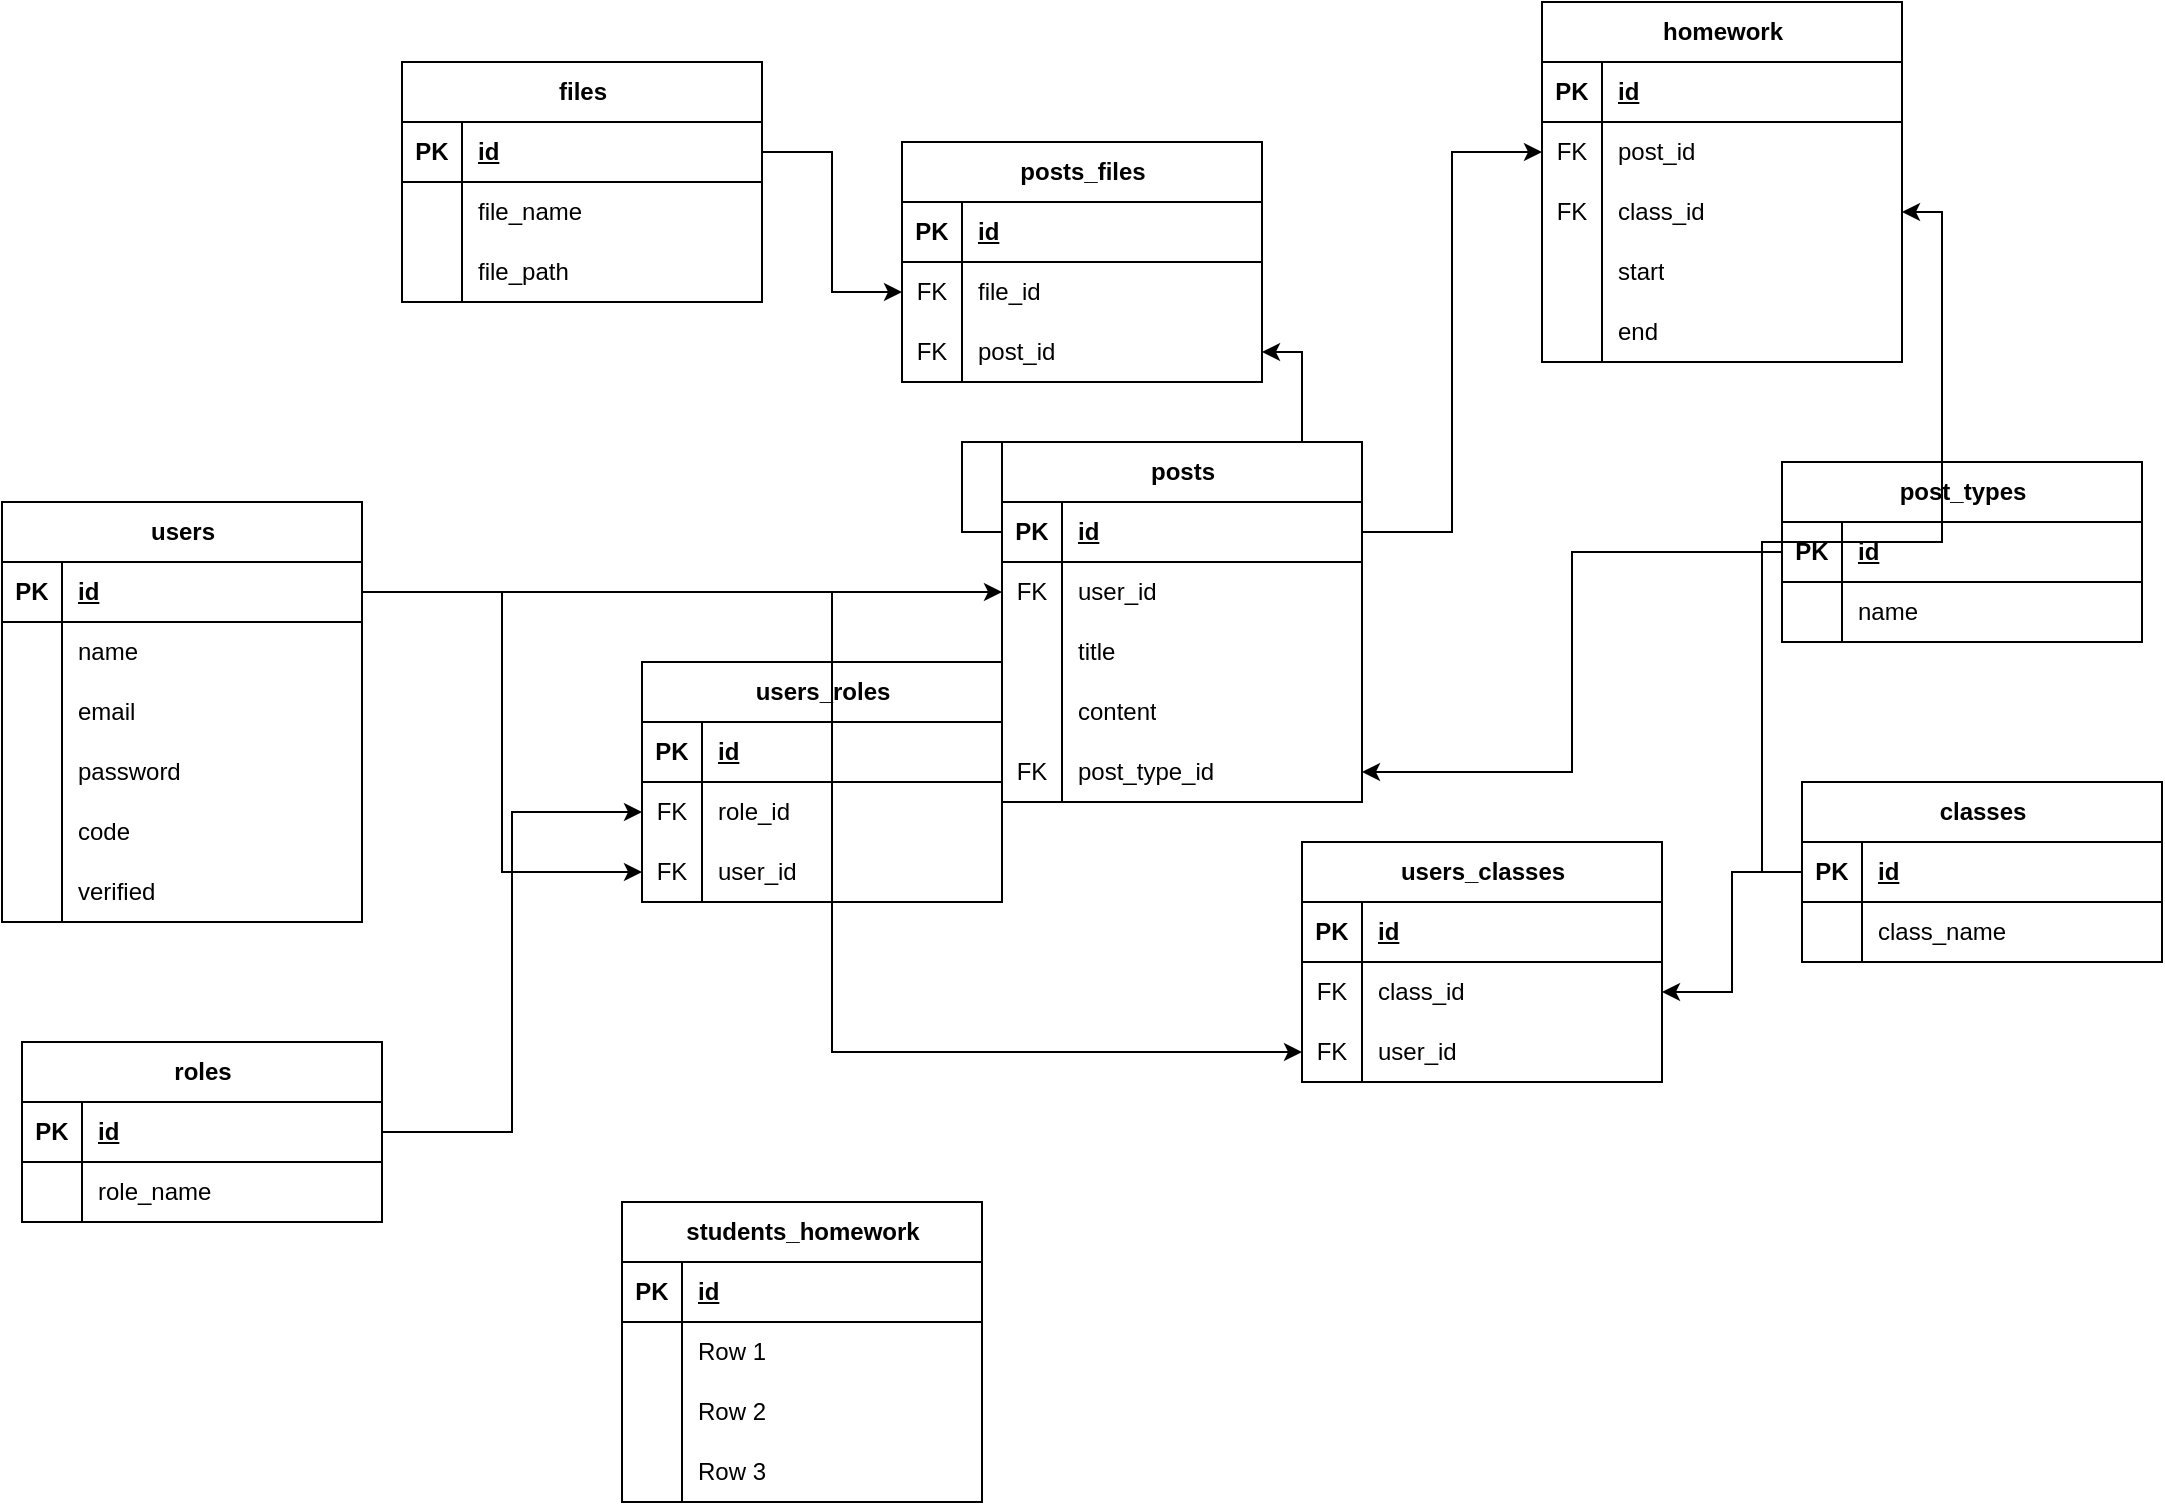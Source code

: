<mxfile version="24.7.8">
  <diagram name="Page-1" id="7wXRoAHIa0Lo-iU77qoq">
    <mxGraphModel dx="1687" dy="935" grid="1" gridSize="10" guides="1" tooltips="1" connect="1" arrows="1" fold="1" page="1" pageScale="1" pageWidth="850" pageHeight="1100" math="0" shadow="0">
      <root>
        <mxCell id="0" />
        <mxCell id="1" parent="0" />
        <mxCell id="QNA2KEX5g2v_mth4qM85-1" value="users" style="shape=table;startSize=30;container=1;collapsible=1;childLayout=tableLayout;fixedRows=1;rowLines=0;fontStyle=1;align=center;resizeLast=1;html=1;" vertex="1" parent="1">
          <mxGeometry x="60" y="390" width="180" height="210" as="geometry" />
        </mxCell>
        <mxCell id="QNA2KEX5g2v_mth4qM85-2" value="" style="shape=tableRow;horizontal=0;startSize=0;swimlaneHead=0;swimlaneBody=0;fillColor=none;collapsible=0;dropTarget=0;points=[[0,0.5],[1,0.5]];portConstraint=eastwest;top=0;left=0;right=0;bottom=1;" vertex="1" parent="QNA2KEX5g2v_mth4qM85-1">
          <mxGeometry y="30" width="180" height="30" as="geometry" />
        </mxCell>
        <mxCell id="QNA2KEX5g2v_mth4qM85-3" value="PK" style="shape=partialRectangle;connectable=0;fillColor=none;top=0;left=0;bottom=0;right=0;fontStyle=1;overflow=hidden;whiteSpace=wrap;html=1;" vertex="1" parent="QNA2KEX5g2v_mth4qM85-2">
          <mxGeometry width="30" height="30" as="geometry">
            <mxRectangle width="30" height="30" as="alternateBounds" />
          </mxGeometry>
        </mxCell>
        <mxCell id="QNA2KEX5g2v_mth4qM85-4" value="id" style="shape=partialRectangle;connectable=0;fillColor=none;top=0;left=0;bottom=0;right=0;align=left;spacingLeft=6;fontStyle=5;overflow=hidden;whiteSpace=wrap;html=1;" vertex="1" parent="QNA2KEX5g2v_mth4qM85-2">
          <mxGeometry x="30" width="150" height="30" as="geometry">
            <mxRectangle width="150" height="30" as="alternateBounds" />
          </mxGeometry>
        </mxCell>
        <mxCell id="QNA2KEX5g2v_mth4qM85-5" value="" style="shape=tableRow;horizontal=0;startSize=0;swimlaneHead=0;swimlaneBody=0;fillColor=none;collapsible=0;dropTarget=0;points=[[0,0.5],[1,0.5]];portConstraint=eastwest;top=0;left=0;right=0;bottom=0;" vertex="1" parent="QNA2KEX5g2v_mth4qM85-1">
          <mxGeometry y="60" width="180" height="30" as="geometry" />
        </mxCell>
        <mxCell id="QNA2KEX5g2v_mth4qM85-6" value="" style="shape=partialRectangle;connectable=0;fillColor=none;top=0;left=0;bottom=0;right=0;editable=1;overflow=hidden;whiteSpace=wrap;html=1;" vertex="1" parent="QNA2KEX5g2v_mth4qM85-5">
          <mxGeometry width="30" height="30" as="geometry">
            <mxRectangle width="30" height="30" as="alternateBounds" />
          </mxGeometry>
        </mxCell>
        <mxCell id="QNA2KEX5g2v_mth4qM85-7" value="name" style="shape=partialRectangle;connectable=0;fillColor=none;top=0;left=0;bottom=0;right=0;align=left;spacingLeft=6;overflow=hidden;whiteSpace=wrap;html=1;" vertex="1" parent="QNA2KEX5g2v_mth4qM85-5">
          <mxGeometry x="30" width="150" height="30" as="geometry">
            <mxRectangle width="150" height="30" as="alternateBounds" />
          </mxGeometry>
        </mxCell>
        <mxCell id="QNA2KEX5g2v_mth4qM85-8" value="" style="shape=tableRow;horizontal=0;startSize=0;swimlaneHead=0;swimlaneBody=0;fillColor=none;collapsible=0;dropTarget=0;points=[[0,0.5],[1,0.5]];portConstraint=eastwest;top=0;left=0;right=0;bottom=0;" vertex="1" parent="QNA2KEX5g2v_mth4qM85-1">
          <mxGeometry y="90" width="180" height="30" as="geometry" />
        </mxCell>
        <mxCell id="QNA2KEX5g2v_mth4qM85-9" value="" style="shape=partialRectangle;connectable=0;fillColor=none;top=0;left=0;bottom=0;right=0;editable=1;overflow=hidden;whiteSpace=wrap;html=1;" vertex="1" parent="QNA2KEX5g2v_mth4qM85-8">
          <mxGeometry width="30" height="30" as="geometry">
            <mxRectangle width="30" height="30" as="alternateBounds" />
          </mxGeometry>
        </mxCell>
        <mxCell id="QNA2KEX5g2v_mth4qM85-10" value="email" style="shape=partialRectangle;connectable=0;fillColor=none;top=0;left=0;bottom=0;right=0;align=left;spacingLeft=6;overflow=hidden;whiteSpace=wrap;html=1;" vertex="1" parent="QNA2KEX5g2v_mth4qM85-8">
          <mxGeometry x="30" width="150" height="30" as="geometry">
            <mxRectangle width="150" height="30" as="alternateBounds" />
          </mxGeometry>
        </mxCell>
        <mxCell id="QNA2KEX5g2v_mth4qM85-11" value="" style="shape=tableRow;horizontal=0;startSize=0;swimlaneHead=0;swimlaneBody=0;fillColor=none;collapsible=0;dropTarget=0;points=[[0,0.5],[1,0.5]];portConstraint=eastwest;top=0;left=0;right=0;bottom=0;" vertex="1" parent="QNA2KEX5g2v_mth4qM85-1">
          <mxGeometry y="120" width="180" height="30" as="geometry" />
        </mxCell>
        <mxCell id="QNA2KEX5g2v_mth4qM85-12" value="" style="shape=partialRectangle;connectable=0;fillColor=none;top=0;left=0;bottom=0;right=0;editable=1;overflow=hidden;whiteSpace=wrap;html=1;" vertex="1" parent="QNA2KEX5g2v_mth4qM85-11">
          <mxGeometry width="30" height="30" as="geometry">
            <mxRectangle width="30" height="30" as="alternateBounds" />
          </mxGeometry>
        </mxCell>
        <mxCell id="QNA2KEX5g2v_mth4qM85-13" value="password" style="shape=partialRectangle;connectable=0;fillColor=none;top=0;left=0;bottom=0;right=0;align=left;spacingLeft=6;overflow=hidden;whiteSpace=wrap;html=1;" vertex="1" parent="QNA2KEX5g2v_mth4qM85-11">
          <mxGeometry x="30" width="150" height="30" as="geometry">
            <mxRectangle width="150" height="30" as="alternateBounds" />
          </mxGeometry>
        </mxCell>
        <mxCell id="QNA2KEX5g2v_mth4qM85-14" style="shape=tableRow;horizontal=0;startSize=0;swimlaneHead=0;swimlaneBody=0;fillColor=none;collapsible=0;dropTarget=0;points=[[0,0.5],[1,0.5]];portConstraint=eastwest;top=0;left=0;right=0;bottom=0;" vertex="1" parent="QNA2KEX5g2v_mth4qM85-1">
          <mxGeometry y="150" width="180" height="30" as="geometry" />
        </mxCell>
        <mxCell id="QNA2KEX5g2v_mth4qM85-15" style="shape=partialRectangle;connectable=0;fillColor=none;top=0;left=0;bottom=0;right=0;editable=1;overflow=hidden;whiteSpace=wrap;html=1;" vertex="1" parent="QNA2KEX5g2v_mth4qM85-14">
          <mxGeometry width="30" height="30" as="geometry">
            <mxRectangle width="30" height="30" as="alternateBounds" />
          </mxGeometry>
        </mxCell>
        <mxCell id="QNA2KEX5g2v_mth4qM85-16" value="code" style="shape=partialRectangle;connectable=0;fillColor=none;top=0;left=0;bottom=0;right=0;align=left;spacingLeft=6;overflow=hidden;whiteSpace=wrap;html=1;" vertex="1" parent="QNA2KEX5g2v_mth4qM85-14">
          <mxGeometry x="30" width="150" height="30" as="geometry">
            <mxRectangle width="150" height="30" as="alternateBounds" />
          </mxGeometry>
        </mxCell>
        <mxCell id="QNA2KEX5g2v_mth4qM85-17" style="shape=tableRow;horizontal=0;startSize=0;swimlaneHead=0;swimlaneBody=0;fillColor=none;collapsible=0;dropTarget=0;points=[[0,0.5],[1,0.5]];portConstraint=eastwest;top=0;left=0;right=0;bottom=0;" vertex="1" parent="QNA2KEX5g2v_mth4qM85-1">
          <mxGeometry y="180" width="180" height="30" as="geometry" />
        </mxCell>
        <mxCell id="QNA2KEX5g2v_mth4qM85-18" style="shape=partialRectangle;connectable=0;fillColor=none;top=0;left=0;bottom=0;right=0;editable=1;overflow=hidden;whiteSpace=wrap;html=1;" vertex="1" parent="QNA2KEX5g2v_mth4qM85-17">
          <mxGeometry width="30" height="30" as="geometry">
            <mxRectangle width="30" height="30" as="alternateBounds" />
          </mxGeometry>
        </mxCell>
        <mxCell id="QNA2KEX5g2v_mth4qM85-19" value="verified" style="shape=partialRectangle;connectable=0;fillColor=none;top=0;left=0;bottom=0;right=0;align=left;spacingLeft=6;overflow=hidden;whiteSpace=wrap;html=1;" vertex="1" parent="QNA2KEX5g2v_mth4qM85-17">
          <mxGeometry x="30" width="150" height="30" as="geometry">
            <mxRectangle width="150" height="30" as="alternateBounds" />
          </mxGeometry>
        </mxCell>
        <mxCell id="QNA2KEX5g2v_mth4qM85-20" value="roles" style="shape=table;startSize=30;container=1;collapsible=1;childLayout=tableLayout;fixedRows=1;rowLines=0;fontStyle=1;align=center;resizeLast=1;html=1;" vertex="1" parent="1">
          <mxGeometry x="70" y="660" width="180" height="90" as="geometry" />
        </mxCell>
        <mxCell id="QNA2KEX5g2v_mth4qM85-21" value="" style="shape=tableRow;horizontal=0;startSize=0;swimlaneHead=0;swimlaneBody=0;fillColor=none;collapsible=0;dropTarget=0;points=[[0,0.5],[1,0.5]];portConstraint=eastwest;top=0;left=0;right=0;bottom=1;" vertex="1" parent="QNA2KEX5g2v_mth4qM85-20">
          <mxGeometry y="30" width="180" height="30" as="geometry" />
        </mxCell>
        <mxCell id="QNA2KEX5g2v_mth4qM85-22" value="PK" style="shape=partialRectangle;connectable=0;fillColor=none;top=0;left=0;bottom=0;right=0;fontStyle=1;overflow=hidden;whiteSpace=wrap;html=1;" vertex="1" parent="QNA2KEX5g2v_mth4qM85-21">
          <mxGeometry width="30" height="30" as="geometry">
            <mxRectangle width="30" height="30" as="alternateBounds" />
          </mxGeometry>
        </mxCell>
        <mxCell id="QNA2KEX5g2v_mth4qM85-23" value="id" style="shape=partialRectangle;connectable=0;fillColor=none;top=0;left=0;bottom=0;right=0;align=left;spacingLeft=6;fontStyle=5;overflow=hidden;whiteSpace=wrap;html=1;" vertex="1" parent="QNA2KEX5g2v_mth4qM85-21">
          <mxGeometry x="30" width="150" height="30" as="geometry">
            <mxRectangle width="150" height="30" as="alternateBounds" />
          </mxGeometry>
        </mxCell>
        <mxCell id="QNA2KEX5g2v_mth4qM85-24" value="" style="shape=tableRow;horizontal=0;startSize=0;swimlaneHead=0;swimlaneBody=0;fillColor=none;collapsible=0;dropTarget=0;points=[[0,0.5],[1,0.5]];portConstraint=eastwest;top=0;left=0;right=0;bottom=0;" vertex="1" parent="QNA2KEX5g2v_mth4qM85-20">
          <mxGeometry y="60" width="180" height="30" as="geometry" />
        </mxCell>
        <mxCell id="QNA2KEX5g2v_mth4qM85-25" value="" style="shape=partialRectangle;connectable=0;fillColor=none;top=0;left=0;bottom=0;right=0;editable=1;overflow=hidden;whiteSpace=wrap;html=1;" vertex="1" parent="QNA2KEX5g2v_mth4qM85-24">
          <mxGeometry width="30" height="30" as="geometry">
            <mxRectangle width="30" height="30" as="alternateBounds" />
          </mxGeometry>
        </mxCell>
        <mxCell id="QNA2KEX5g2v_mth4qM85-26" value="role_name" style="shape=partialRectangle;connectable=0;fillColor=none;top=0;left=0;bottom=0;right=0;align=left;spacingLeft=6;overflow=hidden;whiteSpace=wrap;html=1;" vertex="1" parent="QNA2KEX5g2v_mth4qM85-24">
          <mxGeometry x="30" width="150" height="30" as="geometry">
            <mxRectangle width="150" height="30" as="alternateBounds" />
          </mxGeometry>
        </mxCell>
        <mxCell id="QNA2KEX5g2v_mth4qM85-33" value="users_roles" style="shape=table;startSize=30;container=1;collapsible=1;childLayout=tableLayout;fixedRows=1;rowLines=0;fontStyle=1;align=center;resizeLast=1;html=1;" vertex="1" parent="1">
          <mxGeometry x="380" y="470" width="180" height="120" as="geometry" />
        </mxCell>
        <mxCell id="QNA2KEX5g2v_mth4qM85-34" value="" style="shape=tableRow;horizontal=0;startSize=0;swimlaneHead=0;swimlaneBody=0;fillColor=none;collapsible=0;dropTarget=0;points=[[0,0.5],[1,0.5]];portConstraint=eastwest;top=0;left=0;right=0;bottom=1;" vertex="1" parent="QNA2KEX5g2v_mth4qM85-33">
          <mxGeometry y="30" width="180" height="30" as="geometry" />
        </mxCell>
        <mxCell id="QNA2KEX5g2v_mth4qM85-35" value="PK" style="shape=partialRectangle;connectable=0;fillColor=none;top=0;left=0;bottom=0;right=0;fontStyle=1;overflow=hidden;whiteSpace=wrap;html=1;" vertex="1" parent="QNA2KEX5g2v_mth4qM85-34">
          <mxGeometry width="30" height="30" as="geometry">
            <mxRectangle width="30" height="30" as="alternateBounds" />
          </mxGeometry>
        </mxCell>
        <mxCell id="QNA2KEX5g2v_mth4qM85-36" value="id" style="shape=partialRectangle;connectable=0;fillColor=none;top=0;left=0;bottom=0;right=0;align=left;spacingLeft=6;fontStyle=5;overflow=hidden;whiteSpace=wrap;html=1;" vertex="1" parent="QNA2KEX5g2v_mth4qM85-34">
          <mxGeometry x="30" width="150" height="30" as="geometry">
            <mxRectangle width="150" height="30" as="alternateBounds" />
          </mxGeometry>
        </mxCell>
        <mxCell id="QNA2KEX5g2v_mth4qM85-37" value="" style="shape=tableRow;horizontal=0;startSize=0;swimlaneHead=0;swimlaneBody=0;fillColor=none;collapsible=0;dropTarget=0;points=[[0,0.5],[1,0.5]];portConstraint=eastwest;top=0;left=0;right=0;bottom=0;" vertex="1" parent="QNA2KEX5g2v_mth4qM85-33">
          <mxGeometry y="60" width="180" height="30" as="geometry" />
        </mxCell>
        <mxCell id="QNA2KEX5g2v_mth4qM85-38" value="FK" style="shape=partialRectangle;connectable=0;fillColor=none;top=0;left=0;bottom=0;right=0;editable=1;overflow=hidden;whiteSpace=wrap;html=1;" vertex="1" parent="QNA2KEX5g2v_mth4qM85-37">
          <mxGeometry width="30" height="30" as="geometry">
            <mxRectangle width="30" height="30" as="alternateBounds" />
          </mxGeometry>
        </mxCell>
        <mxCell id="QNA2KEX5g2v_mth4qM85-39" value="role_id" style="shape=partialRectangle;connectable=0;fillColor=none;top=0;left=0;bottom=0;right=0;align=left;spacingLeft=6;overflow=hidden;whiteSpace=wrap;html=1;" vertex="1" parent="QNA2KEX5g2v_mth4qM85-37">
          <mxGeometry x="30" width="150" height="30" as="geometry">
            <mxRectangle width="150" height="30" as="alternateBounds" />
          </mxGeometry>
        </mxCell>
        <mxCell id="QNA2KEX5g2v_mth4qM85-40" value="" style="shape=tableRow;horizontal=0;startSize=0;swimlaneHead=0;swimlaneBody=0;fillColor=none;collapsible=0;dropTarget=0;points=[[0,0.5],[1,0.5]];portConstraint=eastwest;top=0;left=0;right=0;bottom=0;" vertex="1" parent="QNA2KEX5g2v_mth4qM85-33">
          <mxGeometry y="90" width="180" height="30" as="geometry" />
        </mxCell>
        <mxCell id="QNA2KEX5g2v_mth4qM85-41" value="FK" style="shape=partialRectangle;connectable=0;fillColor=none;top=0;left=0;bottom=0;right=0;editable=1;overflow=hidden;whiteSpace=wrap;html=1;" vertex="1" parent="QNA2KEX5g2v_mth4qM85-40">
          <mxGeometry width="30" height="30" as="geometry">
            <mxRectangle width="30" height="30" as="alternateBounds" />
          </mxGeometry>
        </mxCell>
        <mxCell id="QNA2KEX5g2v_mth4qM85-42" value="user_id" style="shape=partialRectangle;connectable=0;fillColor=none;top=0;left=0;bottom=0;right=0;align=left;spacingLeft=6;overflow=hidden;whiteSpace=wrap;html=1;" vertex="1" parent="QNA2KEX5g2v_mth4qM85-40">
          <mxGeometry x="30" width="150" height="30" as="geometry">
            <mxRectangle width="150" height="30" as="alternateBounds" />
          </mxGeometry>
        </mxCell>
        <mxCell id="QNA2KEX5g2v_mth4qM85-50" style="edgeStyle=orthogonalEdgeStyle;rounded=0;orthogonalLoop=1;jettySize=auto;html=1;" edge="1" parent="1" source="QNA2KEX5g2v_mth4qM85-2" target="QNA2KEX5g2v_mth4qM85-40">
          <mxGeometry relative="1" as="geometry" />
        </mxCell>
        <mxCell id="QNA2KEX5g2v_mth4qM85-51" style="edgeStyle=orthogonalEdgeStyle;rounded=0;orthogonalLoop=1;jettySize=auto;html=1;entryX=0;entryY=0.5;entryDx=0;entryDy=0;" edge="1" parent="1" source="QNA2KEX5g2v_mth4qM85-21" target="QNA2KEX5g2v_mth4qM85-37">
          <mxGeometry relative="1" as="geometry" />
        </mxCell>
        <mxCell id="QNA2KEX5g2v_mth4qM85-52" value="classes" style="shape=table;startSize=30;container=1;collapsible=1;childLayout=tableLayout;fixedRows=1;rowLines=0;fontStyle=1;align=center;resizeLast=1;html=1;" vertex="1" parent="1">
          <mxGeometry x="960" y="530" width="180" height="90" as="geometry" />
        </mxCell>
        <mxCell id="QNA2KEX5g2v_mth4qM85-53" value="" style="shape=tableRow;horizontal=0;startSize=0;swimlaneHead=0;swimlaneBody=0;fillColor=none;collapsible=0;dropTarget=0;points=[[0,0.5],[1,0.5]];portConstraint=eastwest;top=0;left=0;right=0;bottom=1;" vertex="1" parent="QNA2KEX5g2v_mth4qM85-52">
          <mxGeometry y="30" width="180" height="30" as="geometry" />
        </mxCell>
        <mxCell id="QNA2KEX5g2v_mth4qM85-54" value="PK" style="shape=partialRectangle;connectable=0;fillColor=none;top=0;left=0;bottom=0;right=0;fontStyle=1;overflow=hidden;whiteSpace=wrap;html=1;" vertex="1" parent="QNA2KEX5g2v_mth4qM85-53">
          <mxGeometry width="30" height="30" as="geometry">
            <mxRectangle width="30" height="30" as="alternateBounds" />
          </mxGeometry>
        </mxCell>
        <mxCell id="QNA2KEX5g2v_mth4qM85-55" value="id" style="shape=partialRectangle;connectable=0;fillColor=none;top=0;left=0;bottom=0;right=0;align=left;spacingLeft=6;fontStyle=5;overflow=hidden;whiteSpace=wrap;html=1;" vertex="1" parent="QNA2KEX5g2v_mth4qM85-53">
          <mxGeometry x="30" width="150" height="30" as="geometry">
            <mxRectangle width="150" height="30" as="alternateBounds" />
          </mxGeometry>
        </mxCell>
        <mxCell id="QNA2KEX5g2v_mth4qM85-56" value="" style="shape=tableRow;horizontal=0;startSize=0;swimlaneHead=0;swimlaneBody=0;fillColor=none;collapsible=0;dropTarget=0;points=[[0,0.5],[1,0.5]];portConstraint=eastwest;top=0;left=0;right=0;bottom=0;" vertex="1" parent="QNA2KEX5g2v_mth4qM85-52">
          <mxGeometry y="60" width="180" height="30" as="geometry" />
        </mxCell>
        <mxCell id="QNA2KEX5g2v_mth4qM85-57" value="" style="shape=partialRectangle;connectable=0;fillColor=none;top=0;left=0;bottom=0;right=0;editable=1;overflow=hidden;whiteSpace=wrap;html=1;" vertex="1" parent="QNA2KEX5g2v_mth4qM85-56">
          <mxGeometry width="30" height="30" as="geometry">
            <mxRectangle width="30" height="30" as="alternateBounds" />
          </mxGeometry>
        </mxCell>
        <mxCell id="QNA2KEX5g2v_mth4qM85-58" value="class_name" style="shape=partialRectangle;connectable=0;fillColor=none;top=0;left=0;bottom=0;right=0;align=left;spacingLeft=6;overflow=hidden;whiteSpace=wrap;html=1;" vertex="1" parent="QNA2KEX5g2v_mth4qM85-56">
          <mxGeometry x="30" width="150" height="30" as="geometry">
            <mxRectangle width="150" height="30" as="alternateBounds" />
          </mxGeometry>
        </mxCell>
        <mxCell id="QNA2KEX5g2v_mth4qM85-65" value="users_classes" style="shape=table;startSize=30;container=1;collapsible=1;childLayout=tableLayout;fixedRows=1;rowLines=0;fontStyle=1;align=center;resizeLast=1;html=1;" vertex="1" parent="1">
          <mxGeometry x="710" y="560" width="180" height="120" as="geometry" />
        </mxCell>
        <mxCell id="QNA2KEX5g2v_mth4qM85-66" value="" style="shape=tableRow;horizontal=0;startSize=0;swimlaneHead=0;swimlaneBody=0;fillColor=none;collapsible=0;dropTarget=0;points=[[0,0.5],[1,0.5]];portConstraint=eastwest;top=0;left=0;right=0;bottom=1;" vertex="1" parent="QNA2KEX5g2v_mth4qM85-65">
          <mxGeometry y="30" width="180" height="30" as="geometry" />
        </mxCell>
        <mxCell id="QNA2KEX5g2v_mth4qM85-67" value="PK" style="shape=partialRectangle;connectable=0;fillColor=none;top=0;left=0;bottom=0;right=0;fontStyle=1;overflow=hidden;whiteSpace=wrap;html=1;" vertex="1" parent="QNA2KEX5g2v_mth4qM85-66">
          <mxGeometry width="30" height="30" as="geometry">
            <mxRectangle width="30" height="30" as="alternateBounds" />
          </mxGeometry>
        </mxCell>
        <mxCell id="QNA2KEX5g2v_mth4qM85-68" value="id" style="shape=partialRectangle;connectable=0;fillColor=none;top=0;left=0;bottom=0;right=0;align=left;spacingLeft=6;fontStyle=5;overflow=hidden;whiteSpace=wrap;html=1;" vertex="1" parent="QNA2KEX5g2v_mth4qM85-66">
          <mxGeometry x="30" width="150" height="30" as="geometry">
            <mxRectangle width="150" height="30" as="alternateBounds" />
          </mxGeometry>
        </mxCell>
        <mxCell id="QNA2KEX5g2v_mth4qM85-69" value="" style="shape=tableRow;horizontal=0;startSize=0;swimlaneHead=0;swimlaneBody=0;fillColor=none;collapsible=0;dropTarget=0;points=[[0,0.5],[1,0.5]];portConstraint=eastwest;top=0;left=0;right=0;bottom=0;" vertex="1" parent="QNA2KEX5g2v_mth4qM85-65">
          <mxGeometry y="60" width="180" height="30" as="geometry" />
        </mxCell>
        <mxCell id="QNA2KEX5g2v_mth4qM85-70" value="FK" style="shape=partialRectangle;connectable=0;fillColor=none;top=0;left=0;bottom=0;right=0;editable=1;overflow=hidden;whiteSpace=wrap;html=1;" vertex="1" parent="QNA2KEX5g2v_mth4qM85-69">
          <mxGeometry width="30" height="30" as="geometry">
            <mxRectangle width="30" height="30" as="alternateBounds" />
          </mxGeometry>
        </mxCell>
        <mxCell id="QNA2KEX5g2v_mth4qM85-71" value="class_id" style="shape=partialRectangle;connectable=0;fillColor=none;top=0;left=0;bottom=0;right=0;align=left;spacingLeft=6;overflow=hidden;whiteSpace=wrap;html=1;" vertex="1" parent="QNA2KEX5g2v_mth4qM85-69">
          <mxGeometry x="30" width="150" height="30" as="geometry">
            <mxRectangle width="150" height="30" as="alternateBounds" />
          </mxGeometry>
        </mxCell>
        <mxCell id="QNA2KEX5g2v_mth4qM85-72" value="" style="shape=tableRow;horizontal=0;startSize=0;swimlaneHead=0;swimlaneBody=0;fillColor=none;collapsible=0;dropTarget=0;points=[[0,0.5],[1,0.5]];portConstraint=eastwest;top=0;left=0;right=0;bottom=0;" vertex="1" parent="QNA2KEX5g2v_mth4qM85-65">
          <mxGeometry y="90" width="180" height="30" as="geometry" />
        </mxCell>
        <mxCell id="QNA2KEX5g2v_mth4qM85-73" value="FK" style="shape=partialRectangle;connectable=0;fillColor=none;top=0;left=0;bottom=0;right=0;editable=1;overflow=hidden;whiteSpace=wrap;html=1;" vertex="1" parent="QNA2KEX5g2v_mth4qM85-72">
          <mxGeometry width="30" height="30" as="geometry">
            <mxRectangle width="30" height="30" as="alternateBounds" />
          </mxGeometry>
        </mxCell>
        <mxCell id="QNA2KEX5g2v_mth4qM85-74" value="user_id" style="shape=partialRectangle;connectable=0;fillColor=none;top=0;left=0;bottom=0;right=0;align=left;spacingLeft=6;overflow=hidden;whiteSpace=wrap;html=1;" vertex="1" parent="QNA2KEX5g2v_mth4qM85-72">
          <mxGeometry x="30" width="150" height="30" as="geometry">
            <mxRectangle width="150" height="30" as="alternateBounds" />
          </mxGeometry>
        </mxCell>
        <mxCell id="QNA2KEX5g2v_mth4qM85-78" style="edgeStyle=orthogonalEdgeStyle;rounded=0;orthogonalLoop=1;jettySize=auto;html=1;" edge="1" parent="1" source="QNA2KEX5g2v_mth4qM85-2" target="QNA2KEX5g2v_mth4qM85-72">
          <mxGeometry relative="1" as="geometry" />
        </mxCell>
        <mxCell id="QNA2KEX5g2v_mth4qM85-79" style="edgeStyle=orthogonalEdgeStyle;rounded=0;orthogonalLoop=1;jettySize=auto;html=1;" edge="1" parent="1" source="QNA2KEX5g2v_mth4qM85-53" target="QNA2KEX5g2v_mth4qM85-69">
          <mxGeometry relative="1" as="geometry" />
        </mxCell>
        <mxCell id="QNA2KEX5g2v_mth4qM85-80" value="posts" style="shape=table;startSize=30;container=1;collapsible=1;childLayout=tableLayout;fixedRows=1;rowLines=0;fontStyle=1;align=center;resizeLast=1;html=1;" vertex="1" parent="1">
          <mxGeometry x="560" y="360" width="180" height="180" as="geometry" />
        </mxCell>
        <mxCell id="QNA2KEX5g2v_mth4qM85-81" value="" style="shape=tableRow;horizontal=0;startSize=0;swimlaneHead=0;swimlaneBody=0;fillColor=none;collapsible=0;dropTarget=0;points=[[0,0.5],[1,0.5]];portConstraint=eastwest;top=0;left=0;right=0;bottom=1;" vertex="1" parent="QNA2KEX5g2v_mth4qM85-80">
          <mxGeometry y="30" width="180" height="30" as="geometry" />
        </mxCell>
        <mxCell id="QNA2KEX5g2v_mth4qM85-82" value="PK" style="shape=partialRectangle;connectable=0;fillColor=none;top=0;left=0;bottom=0;right=0;fontStyle=1;overflow=hidden;whiteSpace=wrap;html=1;" vertex="1" parent="QNA2KEX5g2v_mth4qM85-81">
          <mxGeometry width="30" height="30" as="geometry">
            <mxRectangle width="30" height="30" as="alternateBounds" />
          </mxGeometry>
        </mxCell>
        <mxCell id="QNA2KEX5g2v_mth4qM85-83" value="id" style="shape=partialRectangle;connectable=0;fillColor=none;top=0;left=0;bottom=0;right=0;align=left;spacingLeft=6;fontStyle=5;overflow=hidden;whiteSpace=wrap;html=1;" vertex="1" parent="QNA2KEX5g2v_mth4qM85-81">
          <mxGeometry x="30" width="150" height="30" as="geometry">
            <mxRectangle width="150" height="30" as="alternateBounds" />
          </mxGeometry>
        </mxCell>
        <mxCell id="QNA2KEX5g2v_mth4qM85-84" value="" style="shape=tableRow;horizontal=0;startSize=0;swimlaneHead=0;swimlaneBody=0;fillColor=none;collapsible=0;dropTarget=0;points=[[0,0.5],[1,0.5]];portConstraint=eastwest;top=0;left=0;right=0;bottom=0;" vertex="1" parent="QNA2KEX5g2v_mth4qM85-80">
          <mxGeometry y="60" width="180" height="30" as="geometry" />
        </mxCell>
        <mxCell id="QNA2KEX5g2v_mth4qM85-85" value="FK" style="shape=partialRectangle;connectable=0;fillColor=none;top=0;left=0;bottom=0;right=0;editable=1;overflow=hidden;whiteSpace=wrap;html=1;" vertex="1" parent="QNA2KEX5g2v_mth4qM85-84">
          <mxGeometry width="30" height="30" as="geometry">
            <mxRectangle width="30" height="30" as="alternateBounds" />
          </mxGeometry>
        </mxCell>
        <mxCell id="QNA2KEX5g2v_mth4qM85-86" value="user_id" style="shape=partialRectangle;connectable=0;fillColor=none;top=0;left=0;bottom=0;right=0;align=left;spacingLeft=6;overflow=hidden;whiteSpace=wrap;html=1;" vertex="1" parent="QNA2KEX5g2v_mth4qM85-84">
          <mxGeometry x="30" width="150" height="30" as="geometry">
            <mxRectangle width="150" height="30" as="alternateBounds" />
          </mxGeometry>
        </mxCell>
        <mxCell id="QNA2KEX5g2v_mth4qM85-87" value="" style="shape=tableRow;horizontal=0;startSize=0;swimlaneHead=0;swimlaneBody=0;fillColor=none;collapsible=0;dropTarget=0;points=[[0,0.5],[1,0.5]];portConstraint=eastwest;top=0;left=0;right=0;bottom=0;" vertex="1" parent="QNA2KEX5g2v_mth4qM85-80">
          <mxGeometry y="90" width="180" height="30" as="geometry" />
        </mxCell>
        <mxCell id="QNA2KEX5g2v_mth4qM85-88" value="" style="shape=partialRectangle;connectable=0;fillColor=none;top=0;left=0;bottom=0;right=0;editable=1;overflow=hidden;whiteSpace=wrap;html=1;" vertex="1" parent="QNA2KEX5g2v_mth4qM85-87">
          <mxGeometry width="30" height="30" as="geometry">
            <mxRectangle width="30" height="30" as="alternateBounds" />
          </mxGeometry>
        </mxCell>
        <mxCell id="QNA2KEX5g2v_mth4qM85-89" value="title" style="shape=partialRectangle;connectable=0;fillColor=none;top=0;left=0;bottom=0;right=0;align=left;spacingLeft=6;overflow=hidden;whiteSpace=wrap;html=1;" vertex="1" parent="QNA2KEX5g2v_mth4qM85-87">
          <mxGeometry x="30" width="150" height="30" as="geometry">
            <mxRectangle width="150" height="30" as="alternateBounds" />
          </mxGeometry>
        </mxCell>
        <mxCell id="QNA2KEX5g2v_mth4qM85-90" value="" style="shape=tableRow;horizontal=0;startSize=0;swimlaneHead=0;swimlaneBody=0;fillColor=none;collapsible=0;dropTarget=0;points=[[0,0.5],[1,0.5]];portConstraint=eastwest;top=0;left=0;right=0;bottom=0;" vertex="1" parent="QNA2KEX5g2v_mth4qM85-80">
          <mxGeometry y="120" width="180" height="30" as="geometry" />
        </mxCell>
        <mxCell id="QNA2KEX5g2v_mth4qM85-91" value="" style="shape=partialRectangle;connectable=0;fillColor=none;top=0;left=0;bottom=0;right=0;editable=1;overflow=hidden;whiteSpace=wrap;html=1;" vertex="1" parent="QNA2KEX5g2v_mth4qM85-90">
          <mxGeometry width="30" height="30" as="geometry">
            <mxRectangle width="30" height="30" as="alternateBounds" />
          </mxGeometry>
        </mxCell>
        <mxCell id="QNA2KEX5g2v_mth4qM85-92" value="content" style="shape=partialRectangle;connectable=0;fillColor=none;top=0;left=0;bottom=0;right=0;align=left;spacingLeft=6;overflow=hidden;whiteSpace=wrap;html=1;" vertex="1" parent="QNA2KEX5g2v_mth4qM85-90">
          <mxGeometry x="30" width="150" height="30" as="geometry">
            <mxRectangle width="150" height="30" as="alternateBounds" />
          </mxGeometry>
        </mxCell>
        <mxCell id="QNA2KEX5g2v_mth4qM85-139" style="shape=tableRow;horizontal=0;startSize=0;swimlaneHead=0;swimlaneBody=0;fillColor=none;collapsible=0;dropTarget=0;points=[[0,0.5],[1,0.5]];portConstraint=eastwest;top=0;left=0;right=0;bottom=0;" vertex="1" parent="QNA2KEX5g2v_mth4qM85-80">
          <mxGeometry y="150" width="180" height="30" as="geometry" />
        </mxCell>
        <mxCell id="QNA2KEX5g2v_mth4qM85-140" value="FK" style="shape=partialRectangle;connectable=0;fillColor=none;top=0;left=0;bottom=0;right=0;editable=1;overflow=hidden;whiteSpace=wrap;html=1;" vertex="1" parent="QNA2KEX5g2v_mth4qM85-139">
          <mxGeometry width="30" height="30" as="geometry">
            <mxRectangle width="30" height="30" as="alternateBounds" />
          </mxGeometry>
        </mxCell>
        <mxCell id="QNA2KEX5g2v_mth4qM85-141" value="post_type_id" style="shape=partialRectangle;connectable=0;fillColor=none;top=0;left=0;bottom=0;right=0;align=left;spacingLeft=6;overflow=hidden;whiteSpace=wrap;html=1;" vertex="1" parent="QNA2KEX5g2v_mth4qM85-139">
          <mxGeometry x="30" width="150" height="30" as="geometry">
            <mxRectangle width="150" height="30" as="alternateBounds" />
          </mxGeometry>
        </mxCell>
        <mxCell id="QNA2KEX5g2v_mth4qM85-93" value="files" style="shape=table;startSize=30;container=1;collapsible=1;childLayout=tableLayout;fixedRows=1;rowLines=0;fontStyle=1;align=center;resizeLast=1;html=1;" vertex="1" parent="1">
          <mxGeometry x="260" y="170" width="180" height="120" as="geometry" />
        </mxCell>
        <mxCell id="QNA2KEX5g2v_mth4qM85-94" value="" style="shape=tableRow;horizontal=0;startSize=0;swimlaneHead=0;swimlaneBody=0;fillColor=none;collapsible=0;dropTarget=0;points=[[0,0.5],[1,0.5]];portConstraint=eastwest;top=0;left=0;right=0;bottom=1;" vertex="1" parent="QNA2KEX5g2v_mth4qM85-93">
          <mxGeometry y="30" width="180" height="30" as="geometry" />
        </mxCell>
        <mxCell id="QNA2KEX5g2v_mth4qM85-95" value="PK" style="shape=partialRectangle;connectable=0;fillColor=none;top=0;left=0;bottom=0;right=0;fontStyle=1;overflow=hidden;whiteSpace=wrap;html=1;" vertex="1" parent="QNA2KEX5g2v_mth4qM85-94">
          <mxGeometry width="30" height="30" as="geometry">
            <mxRectangle width="30" height="30" as="alternateBounds" />
          </mxGeometry>
        </mxCell>
        <mxCell id="QNA2KEX5g2v_mth4qM85-96" value="id" style="shape=partialRectangle;connectable=0;fillColor=none;top=0;left=0;bottom=0;right=0;align=left;spacingLeft=6;fontStyle=5;overflow=hidden;whiteSpace=wrap;html=1;" vertex="1" parent="QNA2KEX5g2v_mth4qM85-94">
          <mxGeometry x="30" width="150" height="30" as="geometry">
            <mxRectangle width="150" height="30" as="alternateBounds" />
          </mxGeometry>
        </mxCell>
        <mxCell id="QNA2KEX5g2v_mth4qM85-97" value="" style="shape=tableRow;horizontal=0;startSize=0;swimlaneHead=0;swimlaneBody=0;fillColor=none;collapsible=0;dropTarget=0;points=[[0,0.5],[1,0.5]];portConstraint=eastwest;top=0;left=0;right=0;bottom=0;" vertex="1" parent="QNA2KEX5g2v_mth4qM85-93">
          <mxGeometry y="60" width="180" height="30" as="geometry" />
        </mxCell>
        <mxCell id="QNA2KEX5g2v_mth4qM85-98" value="" style="shape=partialRectangle;connectable=0;fillColor=none;top=0;left=0;bottom=0;right=0;editable=1;overflow=hidden;whiteSpace=wrap;html=1;" vertex="1" parent="QNA2KEX5g2v_mth4qM85-97">
          <mxGeometry width="30" height="30" as="geometry">
            <mxRectangle width="30" height="30" as="alternateBounds" />
          </mxGeometry>
        </mxCell>
        <mxCell id="QNA2KEX5g2v_mth4qM85-99" value="file_name" style="shape=partialRectangle;connectable=0;fillColor=none;top=0;left=0;bottom=0;right=0;align=left;spacingLeft=6;overflow=hidden;whiteSpace=wrap;html=1;" vertex="1" parent="QNA2KEX5g2v_mth4qM85-97">
          <mxGeometry x="30" width="150" height="30" as="geometry">
            <mxRectangle width="150" height="30" as="alternateBounds" />
          </mxGeometry>
        </mxCell>
        <mxCell id="QNA2KEX5g2v_mth4qM85-100" value="" style="shape=tableRow;horizontal=0;startSize=0;swimlaneHead=0;swimlaneBody=0;fillColor=none;collapsible=0;dropTarget=0;points=[[0,0.5],[1,0.5]];portConstraint=eastwest;top=0;left=0;right=0;bottom=0;" vertex="1" parent="QNA2KEX5g2v_mth4qM85-93">
          <mxGeometry y="90" width="180" height="30" as="geometry" />
        </mxCell>
        <mxCell id="QNA2KEX5g2v_mth4qM85-101" value="" style="shape=partialRectangle;connectable=0;fillColor=none;top=0;left=0;bottom=0;right=0;editable=1;overflow=hidden;whiteSpace=wrap;html=1;" vertex="1" parent="QNA2KEX5g2v_mth4qM85-100">
          <mxGeometry width="30" height="30" as="geometry">
            <mxRectangle width="30" height="30" as="alternateBounds" />
          </mxGeometry>
        </mxCell>
        <mxCell id="QNA2KEX5g2v_mth4qM85-102" value="file_path" style="shape=partialRectangle;connectable=0;fillColor=none;top=0;left=0;bottom=0;right=0;align=left;spacingLeft=6;overflow=hidden;whiteSpace=wrap;html=1;" vertex="1" parent="QNA2KEX5g2v_mth4qM85-100">
          <mxGeometry x="30" width="150" height="30" as="geometry">
            <mxRectangle width="150" height="30" as="alternateBounds" />
          </mxGeometry>
        </mxCell>
        <mxCell id="QNA2KEX5g2v_mth4qM85-106" value="posts_files" style="shape=table;startSize=30;container=1;collapsible=1;childLayout=tableLayout;fixedRows=1;rowLines=0;fontStyle=1;align=center;resizeLast=1;html=1;" vertex="1" parent="1">
          <mxGeometry x="510" y="210" width="180" height="120" as="geometry" />
        </mxCell>
        <mxCell id="QNA2KEX5g2v_mth4qM85-107" value="" style="shape=tableRow;horizontal=0;startSize=0;swimlaneHead=0;swimlaneBody=0;fillColor=none;collapsible=0;dropTarget=0;points=[[0,0.5],[1,0.5]];portConstraint=eastwest;top=0;left=0;right=0;bottom=1;" vertex="1" parent="QNA2KEX5g2v_mth4qM85-106">
          <mxGeometry y="30" width="180" height="30" as="geometry" />
        </mxCell>
        <mxCell id="QNA2KEX5g2v_mth4qM85-108" value="PK" style="shape=partialRectangle;connectable=0;fillColor=none;top=0;left=0;bottom=0;right=0;fontStyle=1;overflow=hidden;whiteSpace=wrap;html=1;" vertex="1" parent="QNA2KEX5g2v_mth4qM85-107">
          <mxGeometry width="30" height="30" as="geometry">
            <mxRectangle width="30" height="30" as="alternateBounds" />
          </mxGeometry>
        </mxCell>
        <mxCell id="QNA2KEX5g2v_mth4qM85-109" value="id" style="shape=partialRectangle;connectable=0;fillColor=none;top=0;left=0;bottom=0;right=0;align=left;spacingLeft=6;fontStyle=5;overflow=hidden;whiteSpace=wrap;html=1;" vertex="1" parent="QNA2KEX5g2v_mth4qM85-107">
          <mxGeometry x="30" width="150" height="30" as="geometry">
            <mxRectangle width="150" height="30" as="alternateBounds" />
          </mxGeometry>
        </mxCell>
        <mxCell id="QNA2KEX5g2v_mth4qM85-110" value="" style="shape=tableRow;horizontal=0;startSize=0;swimlaneHead=0;swimlaneBody=0;fillColor=none;collapsible=0;dropTarget=0;points=[[0,0.5],[1,0.5]];portConstraint=eastwest;top=0;left=0;right=0;bottom=0;" vertex="1" parent="QNA2KEX5g2v_mth4qM85-106">
          <mxGeometry y="60" width="180" height="30" as="geometry" />
        </mxCell>
        <mxCell id="QNA2KEX5g2v_mth4qM85-111" value="FK" style="shape=partialRectangle;connectable=0;fillColor=none;top=0;left=0;bottom=0;right=0;editable=1;overflow=hidden;whiteSpace=wrap;html=1;" vertex="1" parent="QNA2KEX5g2v_mth4qM85-110">
          <mxGeometry width="30" height="30" as="geometry">
            <mxRectangle width="30" height="30" as="alternateBounds" />
          </mxGeometry>
        </mxCell>
        <mxCell id="QNA2KEX5g2v_mth4qM85-112" value="file_id" style="shape=partialRectangle;connectable=0;fillColor=none;top=0;left=0;bottom=0;right=0;align=left;spacingLeft=6;overflow=hidden;whiteSpace=wrap;html=1;" vertex="1" parent="QNA2KEX5g2v_mth4qM85-110">
          <mxGeometry x="30" width="150" height="30" as="geometry">
            <mxRectangle width="150" height="30" as="alternateBounds" />
          </mxGeometry>
        </mxCell>
        <mxCell id="QNA2KEX5g2v_mth4qM85-113" value="" style="shape=tableRow;horizontal=0;startSize=0;swimlaneHead=0;swimlaneBody=0;fillColor=none;collapsible=0;dropTarget=0;points=[[0,0.5],[1,0.5]];portConstraint=eastwest;top=0;left=0;right=0;bottom=0;" vertex="1" parent="QNA2KEX5g2v_mth4qM85-106">
          <mxGeometry y="90" width="180" height="30" as="geometry" />
        </mxCell>
        <mxCell id="QNA2KEX5g2v_mth4qM85-114" value="FK" style="shape=partialRectangle;connectable=0;fillColor=none;top=0;left=0;bottom=0;right=0;editable=1;overflow=hidden;whiteSpace=wrap;html=1;" vertex="1" parent="QNA2KEX5g2v_mth4qM85-113">
          <mxGeometry width="30" height="30" as="geometry">
            <mxRectangle width="30" height="30" as="alternateBounds" />
          </mxGeometry>
        </mxCell>
        <mxCell id="QNA2KEX5g2v_mth4qM85-115" value="post_id" style="shape=partialRectangle;connectable=0;fillColor=none;top=0;left=0;bottom=0;right=0;align=left;spacingLeft=6;overflow=hidden;whiteSpace=wrap;html=1;" vertex="1" parent="QNA2KEX5g2v_mth4qM85-113">
          <mxGeometry x="30" width="150" height="30" as="geometry">
            <mxRectangle width="150" height="30" as="alternateBounds" />
          </mxGeometry>
        </mxCell>
        <mxCell id="QNA2KEX5g2v_mth4qM85-119" style="edgeStyle=orthogonalEdgeStyle;rounded=0;orthogonalLoop=1;jettySize=auto;html=1;" edge="1" parent="1" source="QNA2KEX5g2v_mth4qM85-2" target="QNA2KEX5g2v_mth4qM85-84">
          <mxGeometry relative="1" as="geometry" />
        </mxCell>
        <mxCell id="QNA2KEX5g2v_mth4qM85-124" style="edgeStyle=orthogonalEdgeStyle;rounded=0;orthogonalLoop=1;jettySize=auto;html=1;" edge="1" parent="1" source="QNA2KEX5g2v_mth4qM85-94" target="QNA2KEX5g2v_mth4qM85-110">
          <mxGeometry relative="1" as="geometry" />
        </mxCell>
        <mxCell id="QNA2KEX5g2v_mth4qM85-125" style="edgeStyle=orthogonalEdgeStyle;rounded=0;orthogonalLoop=1;jettySize=auto;html=1;" edge="1" parent="1" source="QNA2KEX5g2v_mth4qM85-81" target="QNA2KEX5g2v_mth4qM85-113">
          <mxGeometry relative="1" as="geometry" />
        </mxCell>
        <mxCell id="QNA2KEX5g2v_mth4qM85-126" value="homework" style="shape=table;startSize=30;container=1;collapsible=1;childLayout=tableLayout;fixedRows=1;rowLines=0;fontStyle=1;align=center;resizeLast=1;html=1;" vertex="1" parent="1">
          <mxGeometry x="830" y="140" width="180" height="180" as="geometry" />
        </mxCell>
        <mxCell id="QNA2KEX5g2v_mth4qM85-127" value="" style="shape=tableRow;horizontal=0;startSize=0;swimlaneHead=0;swimlaneBody=0;fillColor=none;collapsible=0;dropTarget=0;points=[[0,0.5],[1,0.5]];portConstraint=eastwest;top=0;left=0;right=0;bottom=1;" vertex="1" parent="QNA2KEX5g2v_mth4qM85-126">
          <mxGeometry y="30" width="180" height="30" as="geometry" />
        </mxCell>
        <mxCell id="QNA2KEX5g2v_mth4qM85-128" value="PK" style="shape=partialRectangle;connectable=0;fillColor=none;top=0;left=0;bottom=0;right=0;fontStyle=1;overflow=hidden;whiteSpace=wrap;html=1;" vertex="1" parent="QNA2KEX5g2v_mth4qM85-127">
          <mxGeometry width="30" height="30" as="geometry">
            <mxRectangle width="30" height="30" as="alternateBounds" />
          </mxGeometry>
        </mxCell>
        <mxCell id="QNA2KEX5g2v_mth4qM85-129" value="id" style="shape=partialRectangle;connectable=0;fillColor=none;top=0;left=0;bottom=0;right=0;align=left;spacingLeft=6;fontStyle=5;overflow=hidden;whiteSpace=wrap;html=1;" vertex="1" parent="QNA2KEX5g2v_mth4qM85-127">
          <mxGeometry x="30" width="150" height="30" as="geometry">
            <mxRectangle width="150" height="30" as="alternateBounds" />
          </mxGeometry>
        </mxCell>
        <mxCell id="QNA2KEX5g2v_mth4qM85-130" value="" style="shape=tableRow;horizontal=0;startSize=0;swimlaneHead=0;swimlaneBody=0;fillColor=none;collapsible=0;dropTarget=0;points=[[0,0.5],[1,0.5]];portConstraint=eastwest;top=0;left=0;right=0;bottom=0;" vertex="1" parent="QNA2KEX5g2v_mth4qM85-126">
          <mxGeometry y="60" width="180" height="30" as="geometry" />
        </mxCell>
        <mxCell id="QNA2KEX5g2v_mth4qM85-131" value="FK" style="shape=partialRectangle;connectable=0;fillColor=none;top=0;left=0;bottom=0;right=0;editable=1;overflow=hidden;whiteSpace=wrap;html=1;" vertex="1" parent="QNA2KEX5g2v_mth4qM85-130">
          <mxGeometry width="30" height="30" as="geometry">
            <mxRectangle width="30" height="30" as="alternateBounds" />
          </mxGeometry>
        </mxCell>
        <mxCell id="QNA2KEX5g2v_mth4qM85-132" value="post_id" style="shape=partialRectangle;connectable=0;fillColor=none;top=0;left=0;bottom=0;right=0;align=left;spacingLeft=6;overflow=hidden;whiteSpace=wrap;html=1;" vertex="1" parent="QNA2KEX5g2v_mth4qM85-130">
          <mxGeometry x="30" width="150" height="30" as="geometry">
            <mxRectangle width="150" height="30" as="alternateBounds" />
          </mxGeometry>
        </mxCell>
        <mxCell id="QNA2KEX5g2v_mth4qM85-133" value="" style="shape=tableRow;horizontal=0;startSize=0;swimlaneHead=0;swimlaneBody=0;fillColor=none;collapsible=0;dropTarget=0;points=[[0,0.5],[1,0.5]];portConstraint=eastwest;top=0;left=0;right=0;bottom=0;" vertex="1" parent="QNA2KEX5g2v_mth4qM85-126">
          <mxGeometry y="90" width="180" height="30" as="geometry" />
        </mxCell>
        <mxCell id="QNA2KEX5g2v_mth4qM85-134" value="FK" style="shape=partialRectangle;connectable=0;fillColor=none;top=0;left=0;bottom=0;right=0;editable=1;overflow=hidden;whiteSpace=wrap;html=1;" vertex="1" parent="QNA2KEX5g2v_mth4qM85-133">
          <mxGeometry width="30" height="30" as="geometry">
            <mxRectangle width="30" height="30" as="alternateBounds" />
          </mxGeometry>
        </mxCell>
        <mxCell id="QNA2KEX5g2v_mth4qM85-135" value="class_id" style="shape=partialRectangle;connectable=0;fillColor=none;top=0;left=0;bottom=0;right=0;align=left;spacingLeft=6;overflow=hidden;whiteSpace=wrap;html=1;" vertex="1" parent="QNA2KEX5g2v_mth4qM85-133">
          <mxGeometry x="30" width="150" height="30" as="geometry">
            <mxRectangle width="150" height="30" as="alternateBounds" />
          </mxGeometry>
        </mxCell>
        <mxCell id="QNA2KEX5g2v_mth4qM85-136" value="" style="shape=tableRow;horizontal=0;startSize=0;swimlaneHead=0;swimlaneBody=0;fillColor=none;collapsible=0;dropTarget=0;points=[[0,0.5],[1,0.5]];portConstraint=eastwest;top=0;left=0;right=0;bottom=0;" vertex="1" parent="QNA2KEX5g2v_mth4qM85-126">
          <mxGeometry y="120" width="180" height="30" as="geometry" />
        </mxCell>
        <mxCell id="QNA2KEX5g2v_mth4qM85-137" value="" style="shape=partialRectangle;connectable=0;fillColor=none;top=0;left=0;bottom=0;right=0;editable=1;overflow=hidden;whiteSpace=wrap;html=1;" vertex="1" parent="QNA2KEX5g2v_mth4qM85-136">
          <mxGeometry width="30" height="30" as="geometry">
            <mxRectangle width="30" height="30" as="alternateBounds" />
          </mxGeometry>
        </mxCell>
        <mxCell id="QNA2KEX5g2v_mth4qM85-138" value="start" style="shape=partialRectangle;connectable=0;fillColor=none;top=0;left=0;bottom=0;right=0;align=left;spacingLeft=6;overflow=hidden;whiteSpace=wrap;html=1;" vertex="1" parent="QNA2KEX5g2v_mth4qM85-136">
          <mxGeometry x="30" width="150" height="30" as="geometry">
            <mxRectangle width="150" height="30" as="alternateBounds" />
          </mxGeometry>
        </mxCell>
        <mxCell id="QNA2KEX5g2v_mth4qM85-156" style="shape=tableRow;horizontal=0;startSize=0;swimlaneHead=0;swimlaneBody=0;fillColor=none;collapsible=0;dropTarget=0;points=[[0,0.5],[1,0.5]];portConstraint=eastwest;top=0;left=0;right=0;bottom=0;" vertex="1" parent="QNA2KEX5g2v_mth4qM85-126">
          <mxGeometry y="150" width="180" height="30" as="geometry" />
        </mxCell>
        <mxCell id="QNA2KEX5g2v_mth4qM85-157" style="shape=partialRectangle;connectable=0;fillColor=none;top=0;left=0;bottom=0;right=0;editable=1;overflow=hidden;whiteSpace=wrap;html=1;" vertex="1" parent="QNA2KEX5g2v_mth4qM85-156">
          <mxGeometry width="30" height="30" as="geometry">
            <mxRectangle width="30" height="30" as="alternateBounds" />
          </mxGeometry>
        </mxCell>
        <mxCell id="QNA2KEX5g2v_mth4qM85-158" value="end" style="shape=partialRectangle;connectable=0;fillColor=none;top=0;left=0;bottom=0;right=0;align=left;spacingLeft=6;overflow=hidden;whiteSpace=wrap;html=1;" vertex="1" parent="QNA2KEX5g2v_mth4qM85-156">
          <mxGeometry x="30" width="150" height="30" as="geometry">
            <mxRectangle width="150" height="30" as="alternateBounds" />
          </mxGeometry>
        </mxCell>
        <mxCell id="QNA2KEX5g2v_mth4qM85-142" value="post_types" style="shape=table;startSize=30;container=1;collapsible=1;childLayout=tableLayout;fixedRows=1;rowLines=0;fontStyle=1;align=center;resizeLast=1;html=1;" vertex="1" parent="1">
          <mxGeometry x="950" y="370" width="180" height="90" as="geometry" />
        </mxCell>
        <mxCell id="QNA2KEX5g2v_mth4qM85-143" value="" style="shape=tableRow;horizontal=0;startSize=0;swimlaneHead=0;swimlaneBody=0;fillColor=none;collapsible=0;dropTarget=0;points=[[0,0.5],[1,0.5]];portConstraint=eastwest;top=0;left=0;right=0;bottom=1;" vertex="1" parent="QNA2KEX5g2v_mth4qM85-142">
          <mxGeometry y="30" width="180" height="30" as="geometry" />
        </mxCell>
        <mxCell id="QNA2KEX5g2v_mth4qM85-144" value="PK" style="shape=partialRectangle;connectable=0;fillColor=none;top=0;left=0;bottom=0;right=0;fontStyle=1;overflow=hidden;whiteSpace=wrap;html=1;" vertex="1" parent="QNA2KEX5g2v_mth4qM85-143">
          <mxGeometry width="30" height="30" as="geometry">
            <mxRectangle width="30" height="30" as="alternateBounds" />
          </mxGeometry>
        </mxCell>
        <mxCell id="QNA2KEX5g2v_mth4qM85-145" value="id" style="shape=partialRectangle;connectable=0;fillColor=none;top=0;left=0;bottom=0;right=0;align=left;spacingLeft=6;fontStyle=5;overflow=hidden;whiteSpace=wrap;html=1;" vertex="1" parent="QNA2KEX5g2v_mth4qM85-143">
          <mxGeometry x="30" width="150" height="30" as="geometry">
            <mxRectangle width="150" height="30" as="alternateBounds" />
          </mxGeometry>
        </mxCell>
        <mxCell id="QNA2KEX5g2v_mth4qM85-146" value="" style="shape=tableRow;horizontal=0;startSize=0;swimlaneHead=0;swimlaneBody=0;fillColor=none;collapsible=0;dropTarget=0;points=[[0,0.5],[1,0.5]];portConstraint=eastwest;top=0;left=0;right=0;bottom=0;" vertex="1" parent="QNA2KEX5g2v_mth4qM85-142">
          <mxGeometry y="60" width="180" height="30" as="geometry" />
        </mxCell>
        <mxCell id="QNA2KEX5g2v_mth4qM85-147" value="" style="shape=partialRectangle;connectable=0;fillColor=none;top=0;left=0;bottom=0;right=0;editable=1;overflow=hidden;whiteSpace=wrap;html=1;" vertex="1" parent="QNA2KEX5g2v_mth4qM85-146">
          <mxGeometry width="30" height="30" as="geometry">
            <mxRectangle width="30" height="30" as="alternateBounds" />
          </mxGeometry>
        </mxCell>
        <mxCell id="QNA2KEX5g2v_mth4qM85-148" value="name" style="shape=partialRectangle;connectable=0;fillColor=none;top=0;left=0;bottom=0;right=0;align=left;spacingLeft=6;overflow=hidden;whiteSpace=wrap;html=1;" vertex="1" parent="QNA2KEX5g2v_mth4qM85-146">
          <mxGeometry x="30" width="150" height="30" as="geometry">
            <mxRectangle width="150" height="30" as="alternateBounds" />
          </mxGeometry>
        </mxCell>
        <mxCell id="QNA2KEX5g2v_mth4qM85-155" style="edgeStyle=orthogonalEdgeStyle;rounded=0;orthogonalLoop=1;jettySize=auto;html=1;" edge="1" parent="1" source="QNA2KEX5g2v_mth4qM85-143" target="QNA2KEX5g2v_mth4qM85-139">
          <mxGeometry relative="1" as="geometry" />
        </mxCell>
        <mxCell id="QNA2KEX5g2v_mth4qM85-159" style="edgeStyle=orthogonalEdgeStyle;rounded=0;orthogonalLoop=1;jettySize=auto;html=1;" edge="1" parent="1" source="QNA2KEX5g2v_mth4qM85-81" target="QNA2KEX5g2v_mth4qM85-130">
          <mxGeometry relative="1" as="geometry" />
        </mxCell>
        <mxCell id="QNA2KEX5g2v_mth4qM85-160" style="edgeStyle=orthogonalEdgeStyle;rounded=0;orthogonalLoop=1;jettySize=auto;html=1;" edge="1" parent="1" source="QNA2KEX5g2v_mth4qM85-53" target="QNA2KEX5g2v_mth4qM85-133">
          <mxGeometry relative="1" as="geometry" />
        </mxCell>
        <mxCell id="QNA2KEX5g2v_mth4qM85-174" value="students_homework" style="shape=table;startSize=30;container=1;collapsible=1;childLayout=tableLayout;fixedRows=1;rowLines=0;fontStyle=1;align=center;resizeLast=1;html=1;" vertex="1" parent="1">
          <mxGeometry x="370" y="740" width="180" height="150" as="geometry" />
        </mxCell>
        <mxCell id="QNA2KEX5g2v_mth4qM85-175" value="" style="shape=tableRow;horizontal=0;startSize=0;swimlaneHead=0;swimlaneBody=0;fillColor=none;collapsible=0;dropTarget=0;points=[[0,0.5],[1,0.5]];portConstraint=eastwest;top=0;left=0;right=0;bottom=1;" vertex="1" parent="QNA2KEX5g2v_mth4qM85-174">
          <mxGeometry y="30" width="180" height="30" as="geometry" />
        </mxCell>
        <mxCell id="QNA2KEX5g2v_mth4qM85-176" value="PK" style="shape=partialRectangle;connectable=0;fillColor=none;top=0;left=0;bottom=0;right=0;fontStyle=1;overflow=hidden;whiteSpace=wrap;html=1;" vertex="1" parent="QNA2KEX5g2v_mth4qM85-175">
          <mxGeometry width="30" height="30" as="geometry">
            <mxRectangle width="30" height="30" as="alternateBounds" />
          </mxGeometry>
        </mxCell>
        <mxCell id="QNA2KEX5g2v_mth4qM85-177" value="id" style="shape=partialRectangle;connectable=0;fillColor=none;top=0;left=0;bottom=0;right=0;align=left;spacingLeft=6;fontStyle=5;overflow=hidden;whiteSpace=wrap;html=1;" vertex="1" parent="QNA2KEX5g2v_mth4qM85-175">
          <mxGeometry x="30" width="150" height="30" as="geometry">
            <mxRectangle width="150" height="30" as="alternateBounds" />
          </mxGeometry>
        </mxCell>
        <mxCell id="QNA2KEX5g2v_mth4qM85-178" value="" style="shape=tableRow;horizontal=0;startSize=0;swimlaneHead=0;swimlaneBody=0;fillColor=none;collapsible=0;dropTarget=0;points=[[0,0.5],[1,0.5]];portConstraint=eastwest;top=0;left=0;right=0;bottom=0;" vertex="1" parent="QNA2KEX5g2v_mth4qM85-174">
          <mxGeometry y="60" width="180" height="30" as="geometry" />
        </mxCell>
        <mxCell id="QNA2KEX5g2v_mth4qM85-179" value="" style="shape=partialRectangle;connectable=0;fillColor=none;top=0;left=0;bottom=0;right=0;editable=1;overflow=hidden;whiteSpace=wrap;html=1;" vertex="1" parent="QNA2KEX5g2v_mth4qM85-178">
          <mxGeometry width="30" height="30" as="geometry">
            <mxRectangle width="30" height="30" as="alternateBounds" />
          </mxGeometry>
        </mxCell>
        <mxCell id="QNA2KEX5g2v_mth4qM85-180" value="Row 1" style="shape=partialRectangle;connectable=0;fillColor=none;top=0;left=0;bottom=0;right=0;align=left;spacingLeft=6;overflow=hidden;whiteSpace=wrap;html=1;" vertex="1" parent="QNA2KEX5g2v_mth4qM85-178">
          <mxGeometry x="30" width="150" height="30" as="geometry">
            <mxRectangle width="150" height="30" as="alternateBounds" />
          </mxGeometry>
        </mxCell>
        <mxCell id="QNA2KEX5g2v_mth4qM85-181" value="" style="shape=tableRow;horizontal=0;startSize=0;swimlaneHead=0;swimlaneBody=0;fillColor=none;collapsible=0;dropTarget=0;points=[[0,0.5],[1,0.5]];portConstraint=eastwest;top=0;left=0;right=0;bottom=0;" vertex="1" parent="QNA2KEX5g2v_mth4qM85-174">
          <mxGeometry y="90" width="180" height="30" as="geometry" />
        </mxCell>
        <mxCell id="QNA2KEX5g2v_mth4qM85-182" value="" style="shape=partialRectangle;connectable=0;fillColor=none;top=0;left=0;bottom=0;right=0;editable=1;overflow=hidden;whiteSpace=wrap;html=1;" vertex="1" parent="QNA2KEX5g2v_mth4qM85-181">
          <mxGeometry width="30" height="30" as="geometry">
            <mxRectangle width="30" height="30" as="alternateBounds" />
          </mxGeometry>
        </mxCell>
        <mxCell id="QNA2KEX5g2v_mth4qM85-183" value="Row 2" style="shape=partialRectangle;connectable=0;fillColor=none;top=0;left=0;bottom=0;right=0;align=left;spacingLeft=6;overflow=hidden;whiteSpace=wrap;html=1;" vertex="1" parent="QNA2KEX5g2v_mth4qM85-181">
          <mxGeometry x="30" width="150" height="30" as="geometry">
            <mxRectangle width="150" height="30" as="alternateBounds" />
          </mxGeometry>
        </mxCell>
        <mxCell id="QNA2KEX5g2v_mth4qM85-184" value="" style="shape=tableRow;horizontal=0;startSize=0;swimlaneHead=0;swimlaneBody=0;fillColor=none;collapsible=0;dropTarget=0;points=[[0,0.5],[1,0.5]];portConstraint=eastwest;top=0;left=0;right=0;bottom=0;" vertex="1" parent="QNA2KEX5g2v_mth4qM85-174">
          <mxGeometry y="120" width="180" height="30" as="geometry" />
        </mxCell>
        <mxCell id="QNA2KEX5g2v_mth4qM85-185" value="" style="shape=partialRectangle;connectable=0;fillColor=none;top=0;left=0;bottom=0;right=0;editable=1;overflow=hidden;whiteSpace=wrap;html=1;" vertex="1" parent="QNA2KEX5g2v_mth4qM85-184">
          <mxGeometry width="30" height="30" as="geometry">
            <mxRectangle width="30" height="30" as="alternateBounds" />
          </mxGeometry>
        </mxCell>
        <mxCell id="QNA2KEX5g2v_mth4qM85-186" value="Row 3" style="shape=partialRectangle;connectable=0;fillColor=none;top=0;left=0;bottom=0;right=0;align=left;spacingLeft=6;overflow=hidden;whiteSpace=wrap;html=1;" vertex="1" parent="QNA2KEX5g2v_mth4qM85-184">
          <mxGeometry x="30" width="150" height="30" as="geometry">
            <mxRectangle width="150" height="30" as="alternateBounds" />
          </mxGeometry>
        </mxCell>
      </root>
    </mxGraphModel>
  </diagram>
</mxfile>
